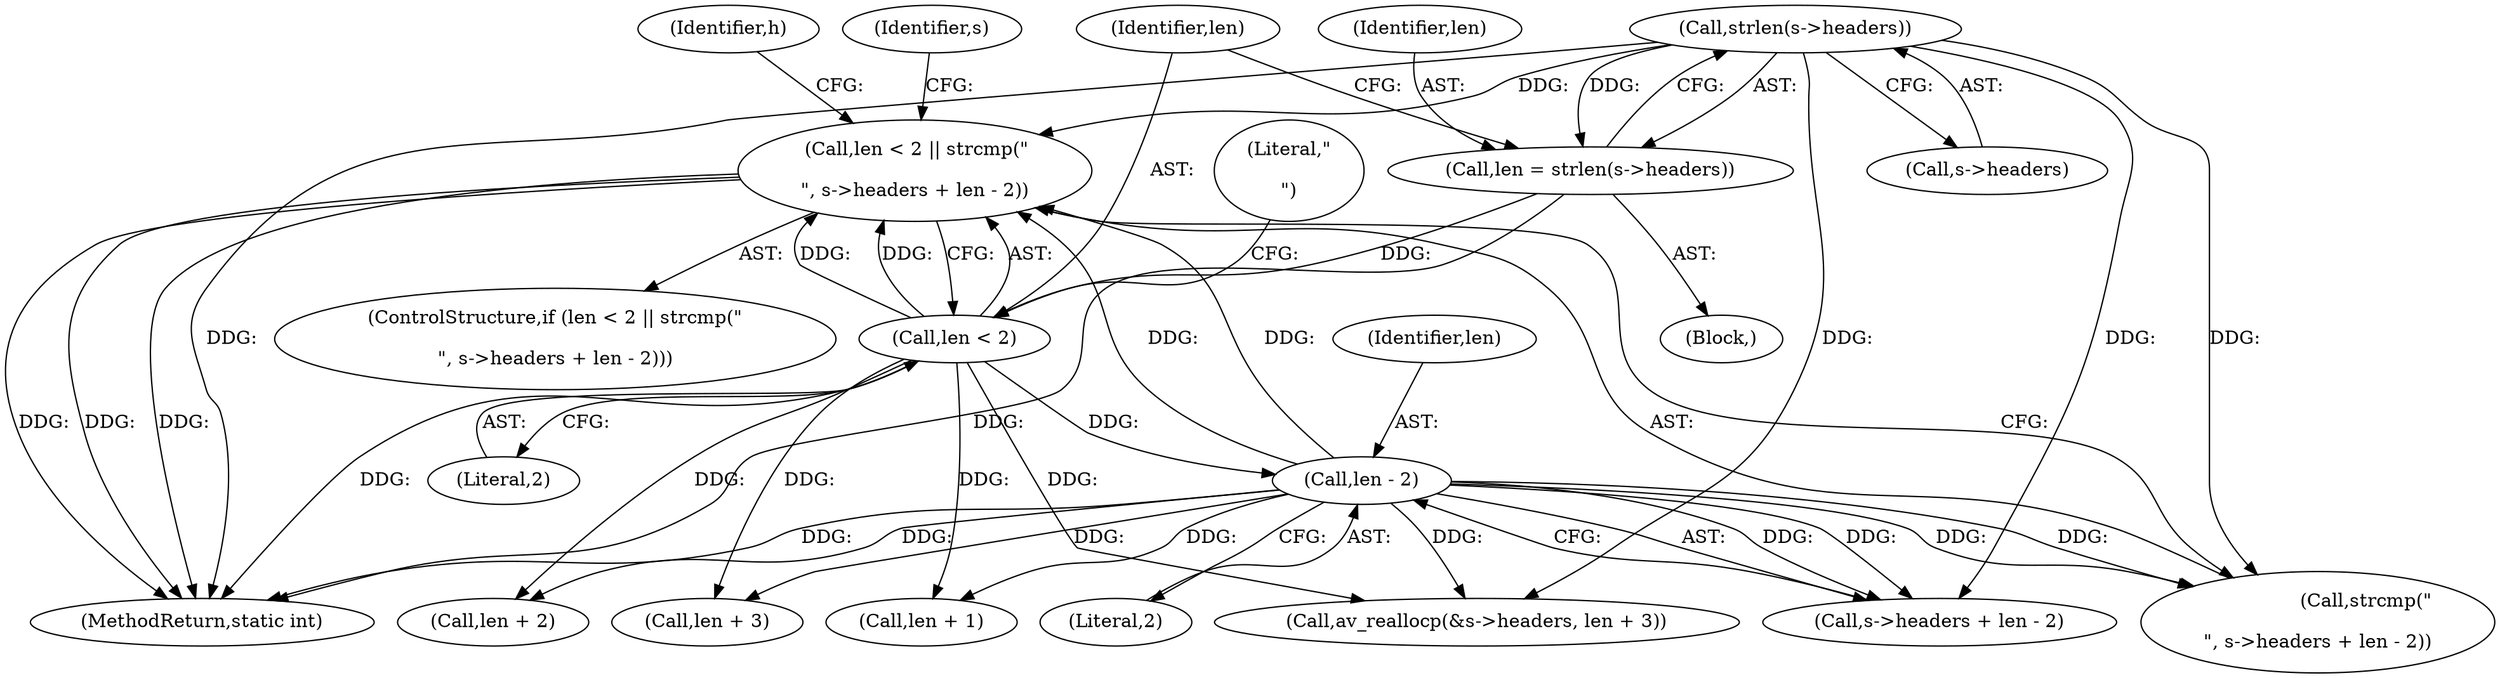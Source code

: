 digraph "0_FFmpeg_2a05c8f813de6f2278827734bf8102291e7484aa_1@API" {
"1000172" [label="(Call,len < 2 || strcmp(\"\r\n\", s->headers + len - 2))"];
"1000173" [label="(Call,len < 2)"];
"1000165" [label="(Call,len = strlen(s->headers))"];
"1000167" [label="(Call,strlen(s->headers))"];
"1000182" [label="(Call,len - 2)"];
"1000175" [label="(Literal,2)"];
"1000184" [label="(Literal,2)"];
"1000176" [label="(Call,strcmp(\"\r\n\", s->headers + len - 2))"];
"1000166" [label="(Identifier,len)"];
"1000233" [label="(Identifier,s)"];
"1000177" [label="(Literal,\"\r\n\")"];
"1000183" [label="(Identifier,len)"];
"1000258" [label="(MethodReturn,static int)"];
"1000174" [label="(Identifier,len)"];
"1000165" [label="(Call,len = strlen(s->headers))"];
"1000171" [label="(ControlStructure,if (len < 2 || strcmp(\"\r\n\", s->headers + len - 2)))"];
"1000182" [label="(Call,len - 2)"];
"1000197" [label="(Call,len + 3)"];
"1000173" [label="(Call,len < 2)"];
"1000167" [label="(Call,strlen(s->headers))"];
"1000192" [label="(Call,av_reallocp(&s->headers, len + 3))"];
"1000178" [label="(Call,s->headers + len - 2)"];
"1000187" [label="(Identifier,h)"];
"1000168" [label="(Call,s->headers)"];
"1000163" [label="(Block,)"];
"1000218" [label="(Call,len + 1)"];
"1000227" [label="(Call,len + 2)"];
"1000172" [label="(Call,len < 2 || strcmp(\"\r\n\", s->headers + len - 2))"];
"1000172" -> "1000171"  [label="AST: "];
"1000172" -> "1000173"  [label="CFG: "];
"1000172" -> "1000176"  [label="CFG: "];
"1000173" -> "1000172"  [label="AST: "];
"1000176" -> "1000172"  [label="AST: "];
"1000187" -> "1000172"  [label="CFG: "];
"1000233" -> "1000172"  [label="CFG: "];
"1000172" -> "1000258"  [label="DDG: "];
"1000172" -> "1000258"  [label="DDG: "];
"1000172" -> "1000258"  [label="DDG: "];
"1000173" -> "1000172"  [label="DDG: "];
"1000173" -> "1000172"  [label="DDG: "];
"1000167" -> "1000172"  [label="DDG: "];
"1000182" -> "1000172"  [label="DDG: "];
"1000182" -> "1000172"  [label="DDG: "];
"1000173" -> "1000175"  [label="CFG: "];
"1000174" -> "1000173"  [label="AST: "];
"1000175" -> "1000173"  [label="AST: "];
"1000177" -> "1000173"  [label="CFG: "];
"1000173" -> "1000258"  [label="DDG: "];
"1000165" -> "1000173"  [label="DDG: "];
"1000173" -> "1000182"  [label="DDG: "];
"1000173" -> "1000192"  [label="DDG: "];
"1000173" -> "1000197"  [label="DDG: "];
"1000173" -> "1000218"  [label="DDG: "];
"1000173" -> "1000227"  [label="DDG: "];
"1000165" -> "1000163"  [label="AST: "];
"1000165" -> "1000167"  [label="CFG: "];
"1000166" -> "1000165"  [label="AST: "];
"1000167" -> "1000165"  [label="AST: "];
"1000174" -> "1000165"  [label="CFG: "];
"1000165" -> "1000258"  [label="DDG: "];
"1000167" -> "1000165"  [label="DDG: "];
"1000167" -> "1000168"  [label="CFG: "];
"1000168" -> "1000167"  [label="AST: "];
"1000167" -> "1000258"  [label="DDG: "];
"1000167" -> "1000176"  [label="DDG: "];
"1000167" -> "1000178"  [label="DDG: "];
"1000167" -> "1000192"  [label="DDG: "];
"1000182" -> "1000178"  [label="AST: "];
"1000182" -> "1000184"  [label="CFG: "];
"1000183" -> "1000182"  [label="AST: "];
"1000184" -> "1000182"  [label="AST: "];
"1000178" -> "1000182"  [label="CFG: "];
"1000182" -> "1000258"  [label="DDG: "];
"1000182" -> "1000176"  [label="DDG: "];
"1000182" -> "1000176"  [label="DDG: "];
"1000182" -> "1000178"  [label="DDG: "];
"1000182" -> "1000178"  [label="DDG: "];
"1000182" -> "1000192"  [label="DDG: "];
"1000182" -> "1000197"  [label="DDG: "];
"1000182" -> "1000218"  [label="DDG: "];
"1000182" -> "1000227"  [label="DDG: "];
}
